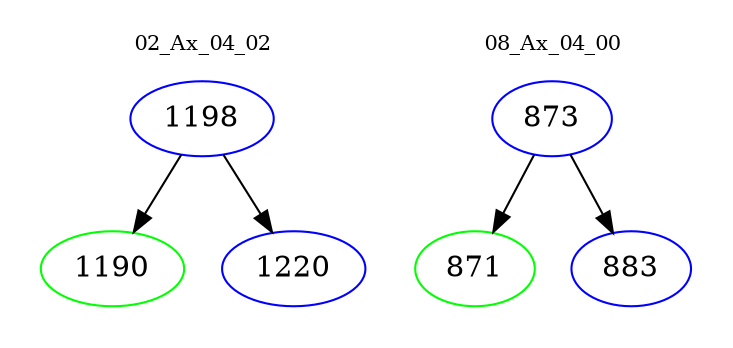 digraph{
subgraph cluster_0 {
color = white
label = "02_Ax_04_02";
fontsize=10;
T0_1198 [label="1198", color="blue"]
T0_1198 -> T0_1190 [color="black"]
T0_1190 [label="1190", color="green"]
T0_1198 -> T0_1220 [color="black"]
T0_1220 [label="1220", color="blue"]
}
subgraph cluster_1 {
color = white
label = "08_Ax_04_00";
fontsize=10;
T1_873 [label="873", color="blue"]
T1_873 -> T1_871 [color="black"]
T1_871 [label="871", color="green"]
T1_873 -> T1_883 [color="black"]
T1_883 [label="883", color="blue"]
}
}
